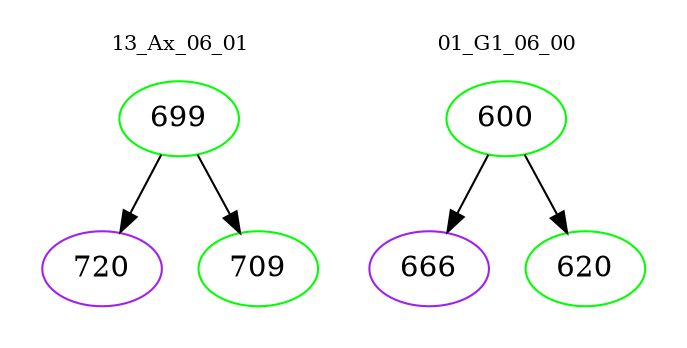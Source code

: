 digraph{
subgraph cluster_0 {
color = white
label = "13_Ax_06_01";
fontsize=10;
T0_699 [label="699", color="green"]
T0_699 -> T0_720 [color="black"]
T0_720 [label="720", color="purple"]
T0_699 -> T0_709 [color="black"]
T0_709 [label="709", color="green"]
}
subgraph cluster_1 {
color = white
label = "01_G1_06_00";
fontsize=10;
T1_600 [label="600", color="green"]
T1_600 -> T1_666 [color="black"]
T1_666 [label="666", color="purple"]
T1_600 -> T1_620 [color="black"]
T1_620 [label="620", color="green"]
}
}
